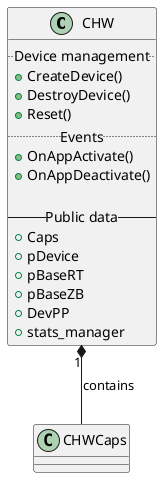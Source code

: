 @startuml

class CHW {
	.. Device management ..
	+CreateDevice()
	+DestroyDevice()
	+Reset()
	.. Events ..
	+OnAppActivate()
	+OnAppDeactivate()

	-- Public data --
	+Caps
	+pDevice
	+pBaseRT
	+pBaseZB
	+DevPP
	+stats_manager
}

class CHWCaps {

}

CHW "1" *-- CHWCaps : contains

@enduml